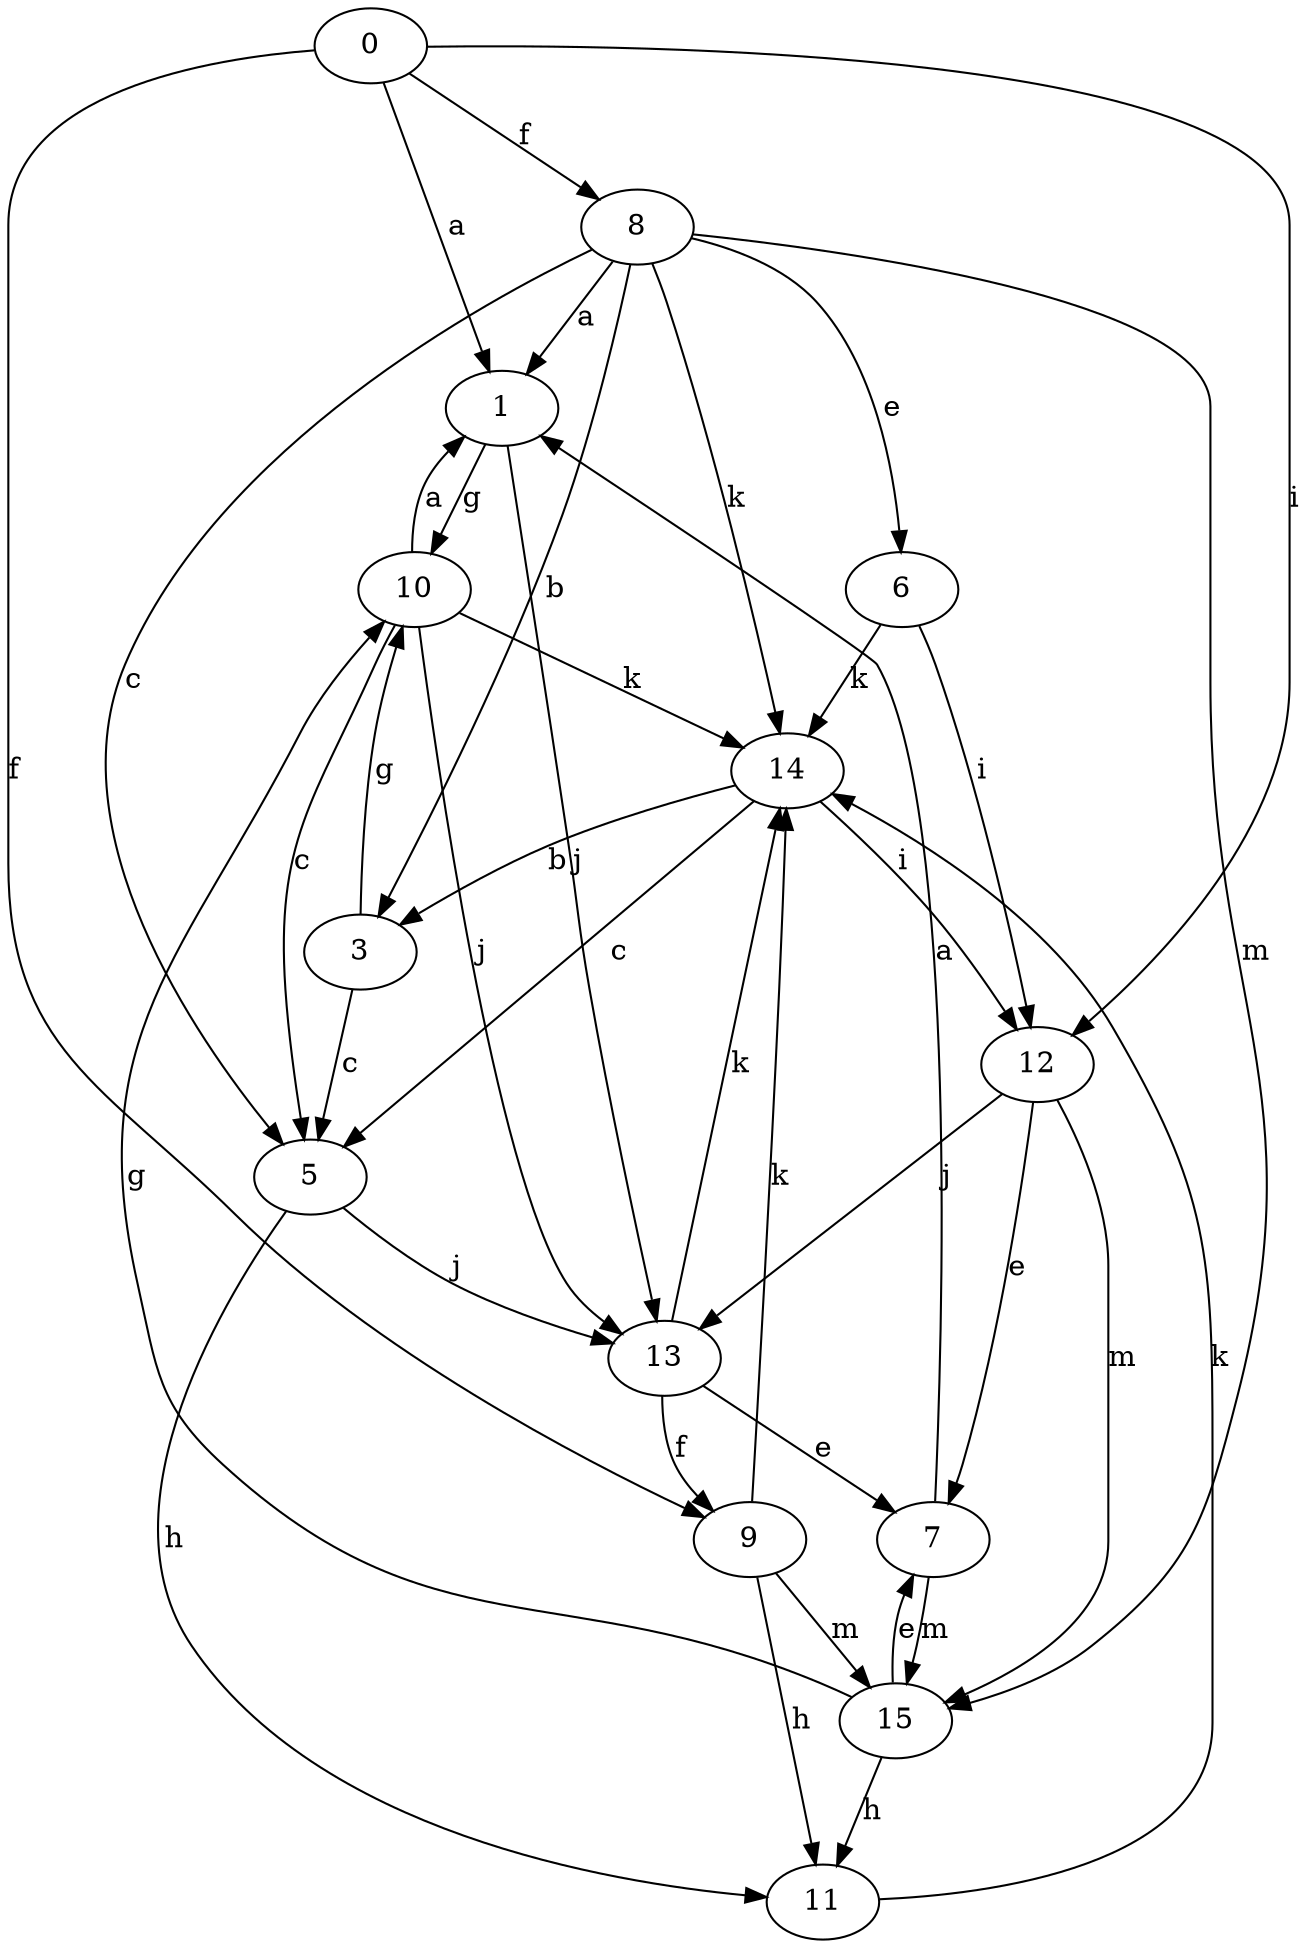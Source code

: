 strict digraph  {
1;
3;
5;
6;
7;
8;
9;
10;
11;
12;
13;
14;
15;
0;
1 -> 10  [label=g];
1 -> 13  [label=j];
3 -> 5  [label=c];
3 -> 10  [label=g];
5 -> 11  [label=h];
5 -> 13  [label=j];
6 -> 12  [label=i];
6 -> 14  [label=k];
7 -> 1  [label=a];
7 -> 15  [label=m];
8 -> 1  [label=a];
8 -> 3  [label=b];
8 -> 5  [label=c];
8 -> 6  [label=e];
8 -> 14  [label=k];
8 -> 15  [label=m];
9 -> 11  [label=h];
9 -> 14  [label=k];
9 -> 15  [label=m];
10 -> 1  [label=a];
10 -> 5  [label=c];
10 -> 13  [label=j];
10 -> 14  [label=k];
11 -> 14  [label=k];
12 -> 7  [label=e];
12 -> 13  [label=j];
12 -> 15  [label=m];
13 -> 7  [label=e];
13 -> 9  [label=f];
13 -> 14  [label=k];
14 -> 3  [label=b];
14 -> 5  [label=c];
14 -> 12  [label=i];
15 -> 7  [label=e];
15 -> 10  [label=g];
15 -> 11  [label=h];
0 -> 1  [label=a];
0 -> 8  [label=f];
0 -> 9  [label=f];
0 -> 12  [label=i];
}
